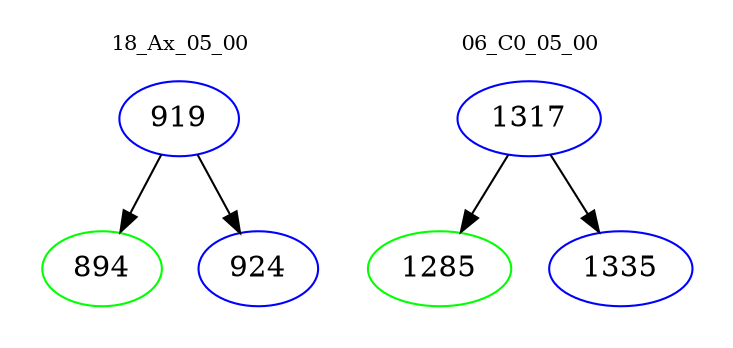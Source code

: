 digraph{
subgraph cluster_0 {
color = white
label = "18_Ax_05_00";
fontsize=10;
T0_919 [label="919", color="blue"]
T0_919 -> T0_894 [color="black"]
T0_894 [label="894", color="green"]
T0_919 -> T0_924 [color="black"]
T0_924 [label="924", color="blue"]
}
subgraph cluster_1 {
color = white
label = "06_C0_05_00";
fontsize=10;
T1_1317 [label="1317", color="blue"]
T1_1317 -> T1_1285 [color="black"]
T1_1285 [label="1285", color="green"]
T1_1317 -> T1_1335 [color="black"]
T1_1335 [label="1335", color="blue"]
}
}
